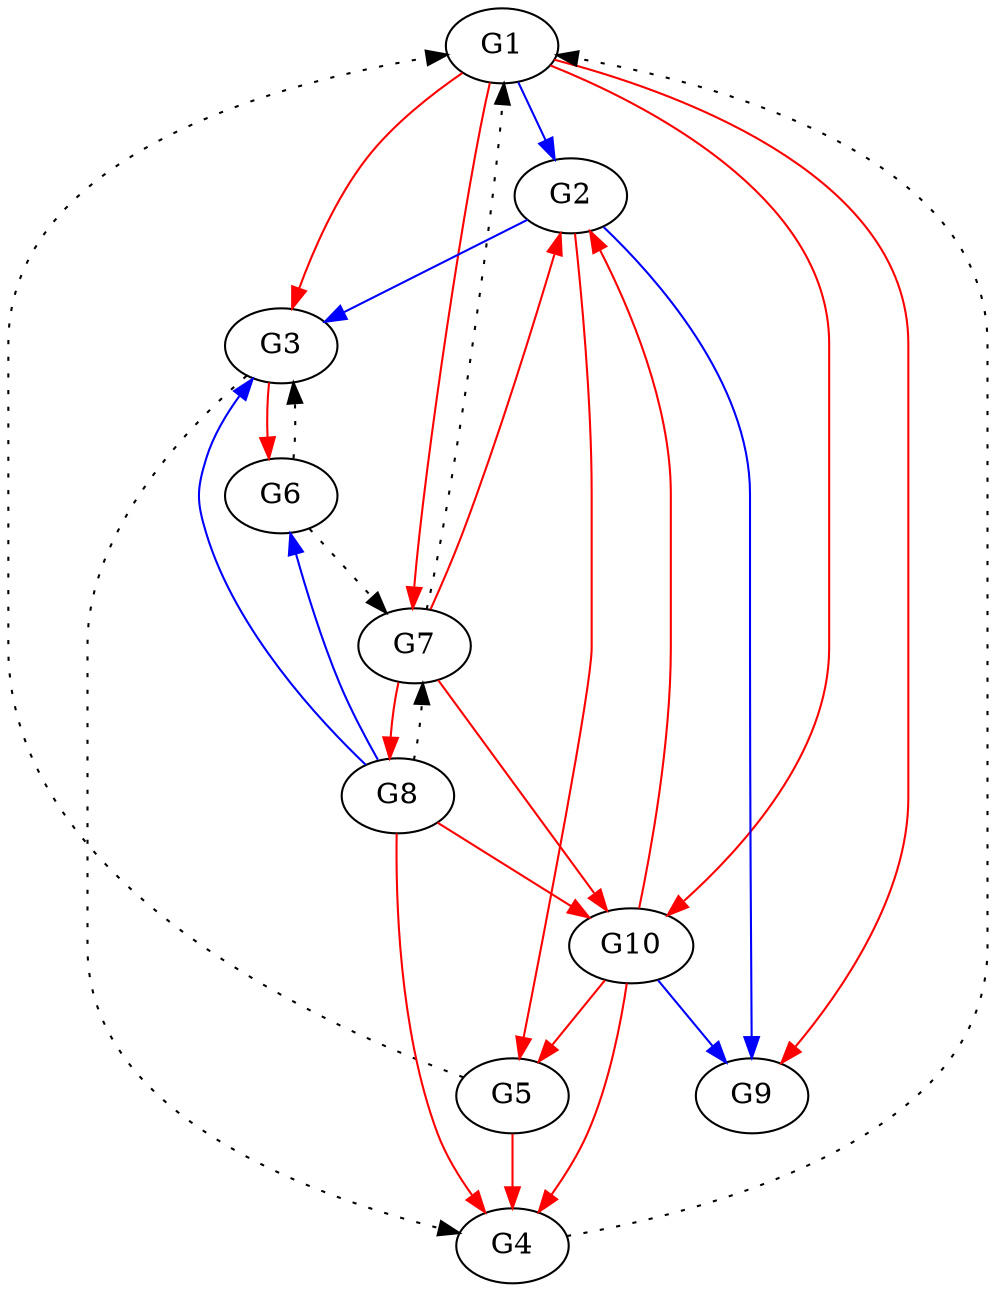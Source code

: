 // Grafos-DREAM4
digraph {
	G1 [label=G1]
	G2 [label=G2]
	G3 [label=G3]
	G4 [label=G4]
	G5 [label=G5]
	G6 [label=G6]
	G7 [label=G7]
	G8 [label=G8]
	G9 [label=G9]
	G10 [label=G10]
	G1 -> G2 [color=blue]
	G2 -> G3 [color=blue]
	G2 -> G9 [color=blue]
	G3 -> G4 [style=dotted]
	G4 -> G1 [style=dotted]
	G5 -> G1 [style=dotted]
	G6 -> G3 [style=dotted]
	G6 -> G7 [style=dotted]
	G7 -> G1 [style=dotted]
	G8 -> G3 [color=blue]
	G8 -> G6 [color=blue]
	G8 -> G7 [style=dotted]
	G10 -> G9 [color=blue]
	G1 -> G3 [color=red]
	G1 -> G7 [color=red]
	G1 -> G9 [color=red]
	G1 -> G10 [color=red]
	G2 -> G5 [color=red]
	G3 -> G6 [color=red]
	G5 -> G4 [color=red]
	G7 -> G2 [color=red]
	G7 -> G8 [color=red]
	G7 -> G10 [color=red]
	G8 -> G4 [color=red]
	G8 -> G10 [color=red]
	G10 -> G2 [color=red]
	G10 -> G4 [color=red]
	G10 -> G5 [color=red]
}
